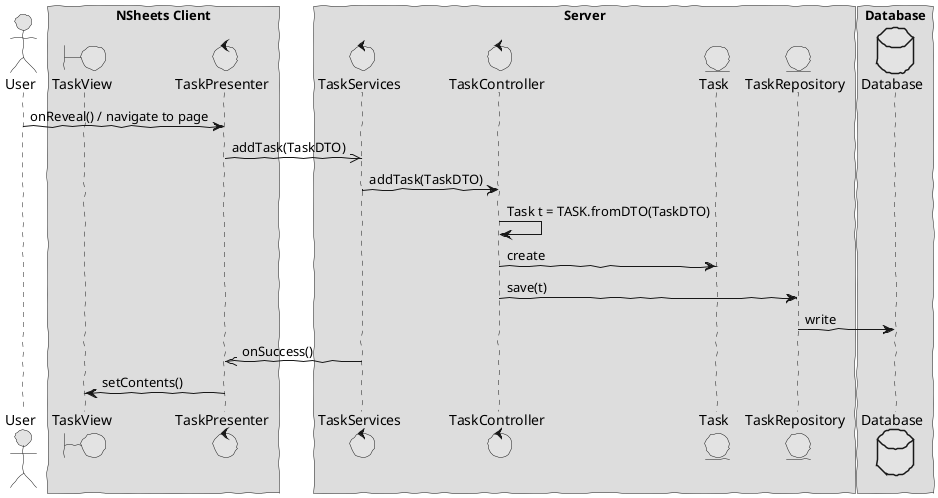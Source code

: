 @startuml  design1.png
skinparam handwritten true
skinparam monochrome true
skinparam packageStyle rect
skinparam defaultFontName FG Virgil
skinparam shadowing false

actor User
boundary TaskView
control TaskPresenter
control TaskServices
control TaskController
entity TaskRepository
entity Task
database Database

box "NSheets Client"
participant TaskView
participant TaskPresenter
end box

box "Server"
participant TaskServices
participant TaskController
participant Task
participant TaskRepository

end box

box "Database"
participant Database
end box

User -> TaskPresenter : onReveal() / navigate to page
TaskPresenter ->> TaskServices : addTask(TaskDTO)
TaskServices -> TaskController :  addTask(TaskDTO)
TaskController -> TaskController : Task t = TASK.fromDTO(TaskDTO)
TaskController -> Task : create
TaskController -> TaskRepository : save(t)

TaskRepository -> Database : write
TaskServices ->> TaskPresenter : onSuccess()
TaskPresenter -> TaskView : setContents()

@enduml
